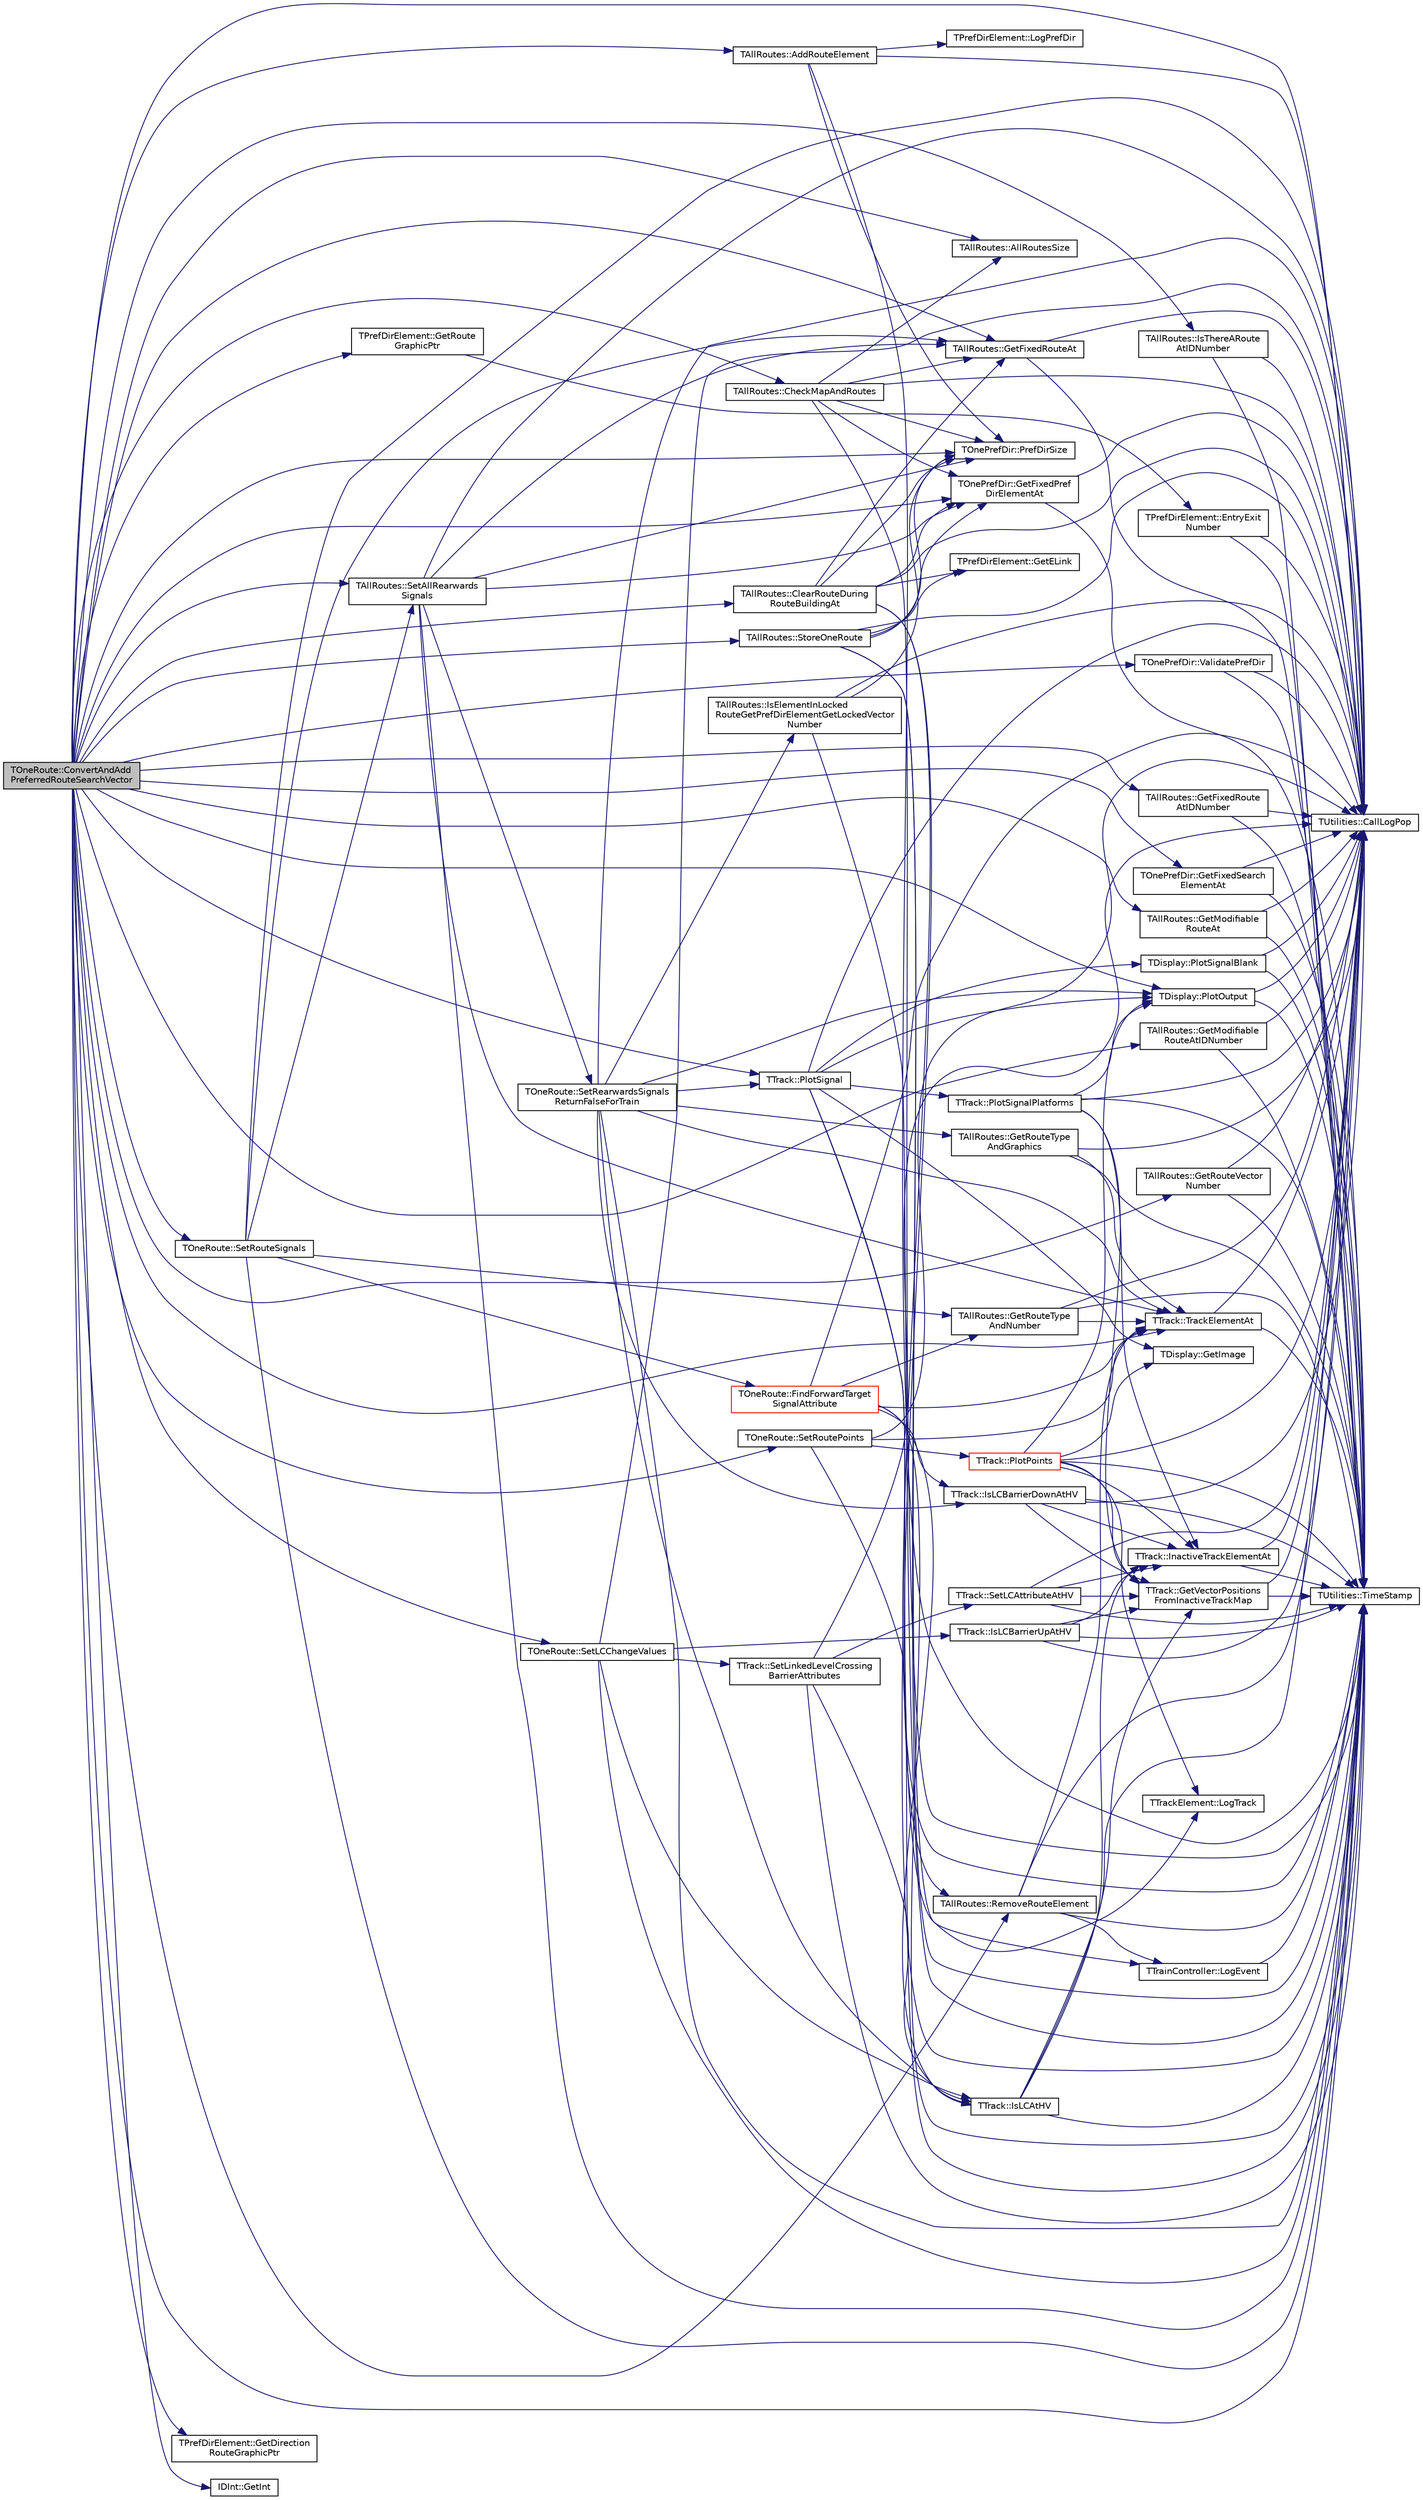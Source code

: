 digraph "TOneRoute::ConvertAndAddPreferredRouteSearchVector"
{
 // INTERACTIVE_SVG=YES
 // LATEX_PDF_SIZE
  edge [fontname="Helvetica",fontsize="10",labelfontname="Helvetica",labelfontsize="10"];
  node [fontname="Helvetica",fontsize="10",shape=record];
  rankdir="LR";
  Node1 [label="TOneRoute::ConvertAndAdd\lPreferredRouteSearchVector",height=0.2,width=0.4,color="black", fillcolor="grey75", style="filled", fontcolor="black",tooltip="Called after a preferred (i.e. preferred direction or automatic signals) route has been selected and ..."];
  Node1 -> Node2 [color="midnightblue",fontsize="10",style="solid",fontname="Helvetica"];
  Node2 [label="TAllRoutes::AddRouteElement",height=0.2,width=0.4,color="black", fillcolor="white", style="filled",URL="$class_t_all_routes.html#a6eaa33fa8e8dcb44d0671be5889305a9",tooltip="A single TPrefDirElement is added to both PrefDirVector (for the route at RouteNumber) and Route2Mult..."];
  Node2 -> Node3 [color="midnightblue",fontsize="10",style="solid",fontname="Helvetica"];
  Node3 [label="TUtilities::CallLogPop",height=0.2,width=0.4,color="black", fillcolor="white", style="filled",URL="$class_t_utilities.html#ae1eddca13cc3c492839e131f40ec21c0",tooltip="pops the last entry off the call stack, throws an error if called when empty"];
  Node2 -> Node4 [color="midnightblue",fontsize="10",style="solid",fontname="Helvetica"];
  Node4 [label="TPrefDirElement::LogPrefDir",height=0.2,width=0.4,color="black", fillcolor="white", style="filled",URL="$class_t_pref_dir_element.html#a473c0faabe4d0fb8c4296c9c70dbe7d3",tooltip="Sends a list of PrefDirElement values to Utilities->CallLog file for debugging purposes."];
  Node2 -> Node5 [color="midnightblue",fontsize="10",style="solid",fontname="Helvetica"];
  Node5 [label="TOnePrefDir::PrefDirSize",height=0.2,width=0.4,color="black", fillcolor="white", style="filled",URL="$class_t_one_pref_dir.html#a29d013bf730e23d27fdb2c390e3a14da",tooltip="Return the vector size."];
  Node2 -> Node6 [color="midnightblue",fontsize="10",style="solid",fontname="Helvetica"];
  Node6 [label="TUtilities::TimeStamp",height=0.2,width=0.4,color="black", fillcolor="white", style="filled",URL="$class_t_utilities.html#a34bd6bb5305bc29afdf424f6d35a921c",tooltip="creates a string of the form 'hh:mm:ss' for use in call & event logging"];
  Node1 -> Node7 [color="midnightblue",fontsize="10",style="solid",fontname="Helvetica"];
  Node7 [label="TAllRoutes::AllRoutesSize",height=0.2,width=0.4,color="black", fillcolor="white", style="filled",URL="$class_t_all_routes.html#a438b71f3afbc2c8adb45b47f69cb3bb9",tooltip="Returns the number of routes in the railway."];
  Node1 -> Node3 [color="midnightblue",fontsize="10",style="solid",fontname="Helvetica"];
  Node1 -> Node8 [color="midnightblue",fontsize="10",style="solid",fontname="Helvetica"];
  Node8 [label="TAllRoutes::CheckMapAndRoutes",height=0.2,width=0.4,color="black", fillcolor="white", style="filled",URL="$class_t_all_routes.html#a54e5483e7b01daf50436e3dcc8794e77",tooltip="Diagnostic function - checks equivalence for each route between entries in PrefDirVector and those in..."];
  Node8 -> Node7 [color="midnightblue",fontsize="10",style="solid",fontname="Helvetica"];
  Node8 -> Node3 [color="midnightblue",fontsize="10",style="solid",fontname="Helvetica"];
  Node8 -> Node9 [color="midnightblue",fontsize="10",style="solid",fontname="Helvetica"];
  Node9 [label="TOnePrefDir::GetFixedPref\lDirElementAt",height=0.2,width=0.4,color="black", fillcolor="white", style="filled",URL="$class_t_one_pref_dir.html#a5b67e5aaa86d324229aedc68f32f32b8",tooltip="Return a non-modifiable element at PrefDirVector position 'At'."];
  Node9 -> Node3 [color="midnightblue",fontsize="10",style="solid",fontname="Helvetica"];
  Node9 -> Node6 [color="midnightblue",fontsize="10",style="solid",fontname="Helvetica"];
  Node8 -> Node10 [color="midnightblue",fontsize="10",style="solid",fontname="Helvetica"];
  Node10 [label="TAllRoutes::GetFixedRouteAt",height=0.2,width=0.4,color="black", fillcolor="white", style="filled",URL="$class_t_all_routes.html#a7d9f820738af6314f2b9a4a1f52bb64a",tooltip="Returns a constant reference to the route at AllRoutesVector position 'At', after performing range ch..."];
  Node10 -> Node3 [color="midnightblue",fontsize="10",style="solid",fontname="Helvetica"];
  Node10 -> Node6 [color="midnightblue",fontsize="10",style="solid",fontname="Helvetica"];
  Node8 -> Node5 [color="midnightblue",fontsize="10",style="solid",fontname="Helvetica"];
  Node8 -> Node6 [color="midnightblue",fontsize="10",style="solid",fontname="Helvetica"];
  Node1 -> Node11 [color="midnightblue",fontsize="10",style="solid",fontname="Helvetica"];
  Node11 [label="TAllRoutes::ClearRouteDuring\lRouteBuildingAt",height=0.2,width=0.4,color="black", fillcolor="white", style="filled",URL="$class_t_all_routes.html#ab23a53bd95aeb951108a004735b9a45e",tooltip="When attaching a new route section to an existing route, it is sometimes necessary to erase the origi..."];
  Node11 -> Node3 [color="midnightblue",fontsize="10",style="solid",fontname="Helvetica"];
  Node11 -> Node12 [color="midnightblue",fontsize="10",style="solid",fontname="Helvetica"];
  Node12 [label="TPrefDirElement::GetELink",height=0.2,width=0.4,color="black", fillcolor="white", style="filled",URL="$class_t_pref_dir_element.html#af00e0755cd716b4d101abbae02c73ca2",tooltip="Returns ELink."];
  Node11 -> Node9 [color="midnightblue",fontsize="10",style="solid",fontname="Helvetica"];
  Node11 -> Node10 [color="midnightblue",fontsize="10",style="solid",fontname="Helvetica"];
  Node11 -> Node5 [color="midnightblue",fontsize="10",style="solid",fontname="Helvetica"];
  Node11 -> Node13 [color="midnightblue",fontsize="10",style="solid",fontname="Helvetica"];
  Node13 [label="TAllRoutes::RemoveRouteElement",height=0.2,width=0.4,color="black", fillcolor="white", style="filled",URL="$class_t_all_routes.html#aacbc3765d695c99cf64ad2826792508f",tooltip="Erases the route element from Route2MultiMap and from the PrefDirVector."];
  Node13 -> Node3 [color="midnightblue",fontsize="10",style="solid",fontname="Helvetica"];
  Node13 -> Node14 [color="midnightblue",fontsize="10",style="solid",fontname="Helvetica"];
  Node14 [label="TTrainController::LogEvent",height=0.2,width=0.4,color="black", fillcolor="white", style="filled",URL="$class_t_train_controller.html#ac88477499edd24550fae9b90b5561ed1",tooltip="store Str to the event log - moved from TUtilities for v0.6 so can record the tt clock value"];
  Node14 -> Node6 [color="midnightblue",fontsize="10",style="solid",fontname="Helvetica"];
  Node13 -> Node6 [color="midnightblue",fontsize="10",style="solid",fontname="Helvetica"];
  Node13 -> Node15 [color="midnightblue",fontsize="10",style="solid",fontname="Helvetica"];
  Node15 [label="TTrack::TrackElementAt",height=0.2,width=0.4,color="black", fillcolor="white", style="filled",URL="$class_t_track.html#ad377e5a1f152f2e89832c0f9bcfd261f",tooltip="A range-checked version of TrackVector.at(At)"];
  Node15 -> Node3 [color="midnightblue",fontsize="10",style="solid",fontname="Helvetica"];
  Node15 -> Node6 [color="midnightblue",fontsize="10",style="solid",fontname="Helvetica"];
  Node11 -> Node6 [color="midnightblue",fontsize="10",style="solid",fontname="Helvetica"];
  Node1 -> Node16 [color="midnightblue",fontsize="10",style="solid",fontname="Helvetica"];
  Node16 [label="TPrefDirElement::GetDirection\lRouteGraphicPtr",height=0.2,width=0.4,color="black", fillcolor="white", style="filled",URL="$class_t_pref_dir_element.html#a3a31ae39854d89213a06010dcb8d2b34",tooltip="picks up the green or red route direction graphic"];
  Node1 -> Node9 [color="midnightblue",fontsize="10",style="solid",fontname="Helvetica"];
  Node1 -> Node10 [color="midnightblue",fontsize="10",style="solid",fontname="Helvetica"];
  Node1 -> Node17 [color="midnightblue",fontsize="10",style="solid",fontname="Helvetica"];
  Node17 [label="TAllRoutes::GetFixedRoute\lAtIDNumber",height=0.2,width=0.4,color="black", fillcolor="white", style="filled",URL="$class_t_all_routes.html#a415c16a43e8e997c82226987e7bffc59",tooltip="Returns a constant reference to the route with ID number RouteID. If no route is found with that ID a..."];
  Node17 -> Node3 [color="midnightblue",fontsize="10",style="solid",fontname="Helvetica"];
  Node17 -> Node6 [color="midnightblue",fontsize="10",style="solid",fontname="Helvetica"];
  Node1 -> Node18 [color="midnightblue",fontsize="10",style="solid",fontname="Helvetica"];
  Node18 [label="TOnePrefDir::GetFixedSearch\lElementAt",height=0.2,width=0.4,color="black", fillcolor="white", style="filled",URL="$class_t_one_pref_dir.html#a11543812cef66a28f4747fb3f8f33f47",tooltip="Return a non-modifiable element at SearchVector position 'At'."];
  Node18 -> Node3 [color="midnightblue",fontsize="10",style="solid",fontname="Helvetica"];
  Node18 -> Node6 [color="midnightblue",fontsize="10",style="solid",fontname="Helvetica"];
  Node1 -> Node19 [color="midnightblue",fontsize="10",style="solid",fontname="Helvetica"];
  Node19 [label="IDInt::GetInt",height=0.2,width=0.4,color="black", fillcolor="white", style="filled",URL="$class_i_d_int.html#a3c40e609e12caab2063aa7f3ff8b8ea7",tooltip="get the internal integer"];
  Node1 -> Node20 [color="midnightblue",fontsize="10",style="solid",fontname="Helvetica"];
  Node20 [label="TAllRoutes::GetModifiable\lRouteAt",height=0.2,width=0.4,color="black", fillcolor="white", style="filled",URL="$class_t_all_routes.html#a8b522eb0d7aa415c3648d464c2885484",tooltip="Returns a modifiable reference to the route at AllRoutesVector position 'At', after performing range ..."];
  Node20 -> Node3 [color="midnightblue",fontsize="10",style="solid",fontname="Helvetica"];
  Node20 -> Node6 [color="midnightblue",fontsize="10",style="solid",fontname="Helvetica"];
  Node1 -> Node21 [color="midnightblue",fontsize="10",style="solid",fontname="Helvetica"];
  Node21 [label="TAllRoutes::GetModifiable\lRouteAtIDNumber",height=0.2,width=0.4,color="black", fillcolor="white", style="filled",URL="$class_t_all_routes.html#a22bbb69a96356c26848fe9c6b154f387",tooltip="Returns a modifiable reference to the route with ID number RouteID. If no route is found with that ID..."];
  Node21 -> Node3 [color="midnightblue",fontsize="10",style="solid",fontname="Helvetica"];
  Node21 -> Node6 [color="midnightblue",fontsize="10",style="solid",fontname="Helvetica"];
  Node1 -> Node22 [color="midnightblue",fontsize="10",style="solid",fontname="Helvetica"];
  Node22 [label="TPrefDirElement::GetRoute\lGraphicPtr",height=0.2,width=0.4,color="black", fillcolor="white", style="filled",URL="$class_t_pref_dir_element.html#acc8674681c7b4eda8ce8551abdae9680",tooltip="picks up the appropriate route graphic"];
  Node22 -> Node23 [color="midnightblue",fontsize="10",style="solid",fontname="Helvetica"];
  Node23 [label="TPrefDirElement::EntryExit\lNumber",height=0.2,width=0.4,color="black", fillcolor="white", style="filled",URL="$class_t_pref_dir_element.html#ae8ee9f59578f80d23aebfdb9fff041d4",tooltip="determines and loads EXNumber (see above)"];
  Node23 -> Node3 [color="midnightblue",fontsize="10",style="solid",fontname="Helvetica"];
  Node23 -> Node6 [color="midnightblue",fontsize="10",style="solid",fontname="Helvetica"];
  Node1 -> Node24 [color="midnightblue",fontsize="10",style="solid",fontname="Helvetica"];
  Node24 [label="TAllRoutes::GetRouteVector\lNumber",height=0.2,width=0.4,color="black", fillcolor="white", style="filled",URL="$class_t_all_routes.html#a1913c6b3db0107874816d94a4d77e7a8",tooltip="Returns a route's position in AllRoutesVector from its ID, throws an error if a matching route isn't ..."];
  Node24 -> Node3 [color="midnightblue",fontsize="10",style="solid",fontname="Helvetica"];
  Node24 -> Node6 [color="midnightblue",fontsize="10",style="solid",fontname="Helvetica"];
  Node1 -> Node25 [color="midnightblue",fontsize="10",style="solid",fontname="Helvetica"];
  Node25 [label="TAllRoutes::IsThereARoute\lAtIDNumber",height=0.2,width=0.4,color="black", fillcolor="white", style="filled",URL="$class_t_all_routes.html#ac0c25f0bd613ff645dab243f1eb8b593",tooltip="Returns true if there is a route with the given ID number - added at v1.3.1 (see function for details..."];
  Node25 -> Node3 [color="midnightblue",fontsize="10",style="solid",fontname="Helvetica"];
  Node25 -> Node6 [color="midnightblue",fontsize="10",style="solid",fontname="Helvetica"];
  Node1 -> Node26 [color="midnightblue",fontsize="10",style="solid",fontname="Helvetica"];
  Node26 [label="TDisplay::PlotOutput",height=0.2,width=0.4,color="black", fillcolor="white", style="filled",URL="$class_t_display.html#a9ab49e52c7eb92b32ae2c34547183439",tooltip="Plot the graphic at screen position HPos & VPos."];
  Node26 -> Node3 [color="midnightblue",fontsize="10",style="solid",fontname="Helvetica"];
  Node26 -> Node6 [color="midnightblue",fontsize="10",style="solid",fontname="Helvetica"];
  Node1 -> Node27 [color="midnightblue",fontsize="10",style="solid",fontname="Helvetica"];
  Node27 [label="TTrack::PlotSignal",height=0.2,width=0.4,color="black", fillcolor="white", style="filled",URL="$class_t_track.html#aa5742fbc2eb3f8743dde84005499f89e",tooltip="Plot signals on screen according to their aspect (Attribute value)"];
  Node27 -> Node3 [color="midnightblue",fontsize="10",style="solid",fontname="Helvetica"];
  Node27 -> Node28 [color="midnightblue",fontsize="10",style="solid",fontname="Helvetica"];
  Node28 [label="TDisplay::GetImage",height=0.2,width=0.4,color="black", fillcolor="white", style="filled",URL="$class_t_display.html#a33f7067eea9e638bdc363bd0af70d7d5",tooltip="Return a pointer to the screen image."];
  Node27 -> Node29 [color="midnightblue",fontsize="10",style="solid",fontname="Helvetica"];
  Node29 [label="TTrackElement::LogTrack",height=0.2,width=0.4,color="black", fillcolor="white", style="filled",URL="$class_t_track_element.html#a100bff829c4dca820927affde4cb9e57",tooltip="Used to log track parameters for call stack logging."];
  Node27 -> Node26 [color="midnightblue",fontsize="10",style="solid",fontname="Helvetica"];
  Node27 -> Node30 [color="midnightblue",fontsize="10",style="solid",fontname="Helvetica"];
  Node30 [label="TDisplay::PlotSignalBlank",height=0.2,width=0.4,color="black", fillcolor="white", style="filled",URL="$class_t_display.html#a6e970089a9419e6bdd12576b6e860c95",tooltip=" "];
  Node30 -> Node3 [color="midnightblue",fontsize="10",style="solid",fontname="Helvetica"];
  Node30 -> Node6 [color="midnightblue",fontsize="10",style="solid",fontname="Helvetica"];
  Node27 -> Node31 [color="midnightblue",fontsize="10",style="solid",fontname="Helvetica"];
  Node31 [label="TTrack::PlotSignalPlatforms",height=0.2,width=0.4,color="black", fillcolor="white", style="filled",URL="$class_t_track.html#a2830b22db25712a80fa55b1546b5df9b",tooltip="Plot platforms if any for a signal graphic - plotted before signal so shows through transparent signa..."];
  Node31 -> Node3 [color="midnightblue",fontsize="10",style="solid",fontname="Helvetica"];
  Node31 -> Node32 [color="midnightblue",fontsize="10",style="solid",fontname="Helvetica"];
  Node32 [label="TTrack::GetVectorPositions\lFromInactiveTrackMap",height=0.2,width=0.4,color="black", fillcolor="white", style="filled",URL="$class_t_track.html#a418966e6fefb71b9d0c9b941197832da",tooltip="Similar to GetVectorPositionFromTrackMap but for inactive elements, a pair is returned because there ..."];
  Node32 -> Node3 [color="midnightblue",fontsize="10",style="solid",fontname="Helvetica"];
  Node32 -> Node6 [color="midnightblue",fontsize="10",style="solid",fontname="Helvetica"];
  Node31 -> Node33 [color="midnightblue",fontsize="10",style="solid",fontname="Helvetica"];
  Node33 [label="TTrack::InactiveTrackElementAt",height=0.2,width=0.4,color="black", fillcolor="white", style="filled",URL="$class_t_track.html#a51f89cf70e94b037f6378cd78003d82b",tooltip="A range-checked version of InactiveTrackVector.at(At)"];
  Node33 -> Node3 [color="midnightblue",fontsize="10",style="solid",fontname="Helvetica"];
  Node33 -> Node6 [color="midnightblue",fontsize="10",style="solid",fontname="Helvetica"];
  Node31 -> Node26 [color="midnightblue",fontsize="10",style="solid",fontname="Helvetica"];
  Node31 -> Node6 [color="midnightblue",fontsize="10",style="solid",fontname="Helvetica"];
  Node27 -> Node6 [color="midnightblue",fontsize="10",style="solid",fontname="Helvetica"];
  Node1 -> Node5 [color="midnightblue",fontsize="10",style="solid",fontname="Helvetica"];
  Node1 -> Node13 [color="midnightblue",fontsize="10",style="solid",fontname="Helvetica"];
  Node1 -> Node34 [color="midnightblue",fontsize="10",style="solid",fontname="Helvetica"];
  Node34 [label="TAllRoutes::SetAllRearwards\lSignals",height=0.2,width=0.4,color="black", fillcolor="white", style="filled",URL="$class_t_all_routes.html#ac6bd39457747eaa96476a8a87df15ac2",tooltip="Set rearwards signals from the specified route starting position."];
  Node34 -> Node3 [color="midnightblue",fontsize="10",style="solid",fontname="Helvetica"];
  Node34 -> Node9 [color="midnightblue",fontsize="10",style="solid",fontname="Helvetica"];
  Node34 -> Node10 [color="midnightblue",fontsize="10",style="solid",fontname="Helvetica"];
  Node34 -> Node5 [color="midnightblue",fontsize="10",style="solid",fontname="Helvetica"];
  Node34 -> Node35 [color="midnightblue",fontsize="10",style="solid",fontname="Helvetica"];
  Node35 [label="TOneRoute::SetRearwardsSignals\lReturnFalseForTrain",height=0.2,width=0.4,color="black", fillcolor="white", style="filled",URL="$class_t_one_route.html#a55e04e36f652344b5215f8a28143c4a3",tooltip="Called by TAllRoutes::SetAllRearwardsSignals to set rearwards signals from a specified starting posit..."];
  Node35 -> Node3 [color="midnightblue",fontsize="10",style="solid",fontname="Helvetica"];
  Node35 -> Node36 [color="midnightblue",fontsize="10",style="solid",fontname="Helvetica"];
  Node36 [label="TAllRoutes::GetRouteType\lAndGraphics",height=0.2,width=0.4,color="black", fillcolor="white", style="filled",URL="$class_t_all_routes.html#afbb161c646677f13755041b895a23982",tooltip="Examines Route2MultiMap for the element at TrackVectorPosition with LinkPos (can be entry or exit)."];
  Node36 -> Node3 [color="midnightblue",fontsize="10",style="solid",fontname="Helvetica"];
  Node36 -> Node6 [color="midnightblue",fontsize="10",style="solid",fontname="Helvetica"];
  Node36 -> Node15 [color="midnightblue",fontsize="10",style="solid",fontname="Helvetica"];
  Node35 -> Node37 [color="midnightblue",fontsize="10",style="solid",fontname="Helvetica"];
  Node37 [label="TAllRoutes::IsElementInLocked\lRouteGetPrefDirElementGetLockedVector\lNumber",height=0.2,width=0.4,color="black", fillcolor="white", style="filled",URL="$class_t_all_routes.html#aa92b37f73176fcf3454688bb15b9f64c",tooltip="Checks whether the preferred direction element at TrackVectorPosition with XLinkPos value is in a loc..."];
  Node37 -> Node3 [color="midnightblue",fontsize="10",style="solid",fontname="Helvetica"];
  Node37 -> Node5 [color="midnightblue",fontsize="10",style="solid",fontname="Helvetica"];
  Node37 -> Node6 [color="midnightblue",fontsize="10",style="solid",fontname="Helvetica"];
  Node35 -> Node38 [color="midnightblue",fontsize="10",style="solid",fontname="Helvetica"];
  Node38 [label="TTrack::IsLCAtHV",height=0.2,width=0.4,color="black", fillcolor="white", style="filled",URL="$class_t_track.html#a73e781d0ada0b77618b886557f79b115",tooltip="True if a level crossing is found at H & V."];
  Node38 -> Node3 [color="midnightblue",fontsize="10",style="solid",fontname="Helvetica"];
  Node38 -> Node32 [color="midnightblue",fontsize="10",style="solid",fontname="Helvetica"];
  Node38 -> Node33 [color="midnightblue",fontsize="10",style="solid",fontname="Helvetica"];
  Node38 -> Node6 [color="midnightblue",fontsize="10",style="solid",fontname="Helvetica"];
  Node35 -> Node39 [color="midnightblue",fontsize="10",style="solid",fontname="Helvetica"];
  Node39 [label="TTrack::IsLCBarrierDownAtHV",height=0.2,width=0.4,color="black", fillcolor="white", style="filled",URL="$class_t_track.html#aad258b17c96ace0dbbad3754eb743274",tooltip="True if an open (to trains) level crossing is found at H & V."];
  Node39 -> Node3 [color="midnightblue",fontsize="10",style="solid",fontname="Helvetica"];
  Node39 -> Node32 [color="midnightblue",fontsize="10",style="solid",fontname="Helvetica"];
  Node39 -> Node33 [color="midnightblue",fontsize="10",style="solid",fontname="Helvetica"];
  Node39 -> Node6 [color="midnightblue",fontsize="10",style="solid",fontname="Helvetica"];
  Node35 -> Node26 [color="midnightblue",fontsize="10",style="solid",fontname="Helvetica"];
  Node35 -> Node27 [color="midnightblue",fontsize="10",style="solid",fontname="Helvetica"];
  Node35 -> Node6 [color="midnightblue",fontsize="10",style="solid",fontname="Helvetica"];
  Node35 -> Node15 [color="midnightblue",fontsize="10",style="solid",fontname="Helvetica"];
  Node34 -> Node6 [color="midnightblue",fontsize="10",style="solid",fontname="Helvetica"];
  Node34 -> Node15 [color="midnightblue",fontsize="10",style="solid",fontname="Helvetica"];
  Node1 -> Node40 [color="midnightblue",fontsize="10",style="solid",fontname="Helvetica"];
  Node40 [label="TOneRoute::SetLCChangeValues",height=0.2,width=0.4,color="black", fillcolor="white", style="filled",URL="$class_t_one_route.html#a27944580589d98672c0328c498617bdb",tooltip="After a route has been selected successfully this function sets all LC change values appropriately fo..."];
  Node40 -> Node3 [color="midnightblue",fontsize="10",style="solid",fontname="Helvetica"];
  Node40 -> Node38 [color="midnightblue",fontsize="10",style="solid",fontname="Helvetica"];
  Node40 -> Node41 [color="midnightblue",fontsize="10",style="solid",fontname="Helvetica"];
  Node41 [label="TTrack::IsLCBarrierUpAtHV",height=0.2,width=0.4,color="black", fillcolor="white", style="filled",URL="$class_t_track.html#a7331fe3693d4a1f2aa76817e66fba995",tooltip="True if a closed (to trains) level crossing is found at H & V."];
  Node41 -> Node3 [color="midnightblue",fontsize="10",style="solid",fontname="Helvetica"];
  Node41 -> Node32 [color="midnightblue",fontsize="10",style="solid",fontname="Helvetica"];
  Node41 -> Node33 [color="midnightblue",fontsize="10",style="solid",fontname="Helvetica"];
  Node41 -> Node6 [color="midnightblue",fontsize="10",style="solid",fontname="Helvetica"];
  Node40 -> Node42 [color="midnightblue",fontsize="10",style="solid",fontname="Helvetica"];
  Node42 [label="TTrack::SetLinkedLevelCrossing\lBarrierAttributes",height=0.2,width=0.4,color="black", fillcolor="white", style="filled",URL="$class_t_track.html#a57723388cbfcaf525bf982d8e095949e",tooltip="Set linked LC attributes; 0=closed to trains, 1 = open to trains, 2 = changing state = closed to trai..."];
  Node42 -> Node3 [color="midnightblue",fontsize="10",style="solid",fontname="Helvetica"];
  Node42 -> Node38 [color="midnightblue",fontsize="10",style="solid",fontname="Helvetica"];
  Node42 -> Node43 [color="midnightblue",fontsize="10",style="solid",fontname="Helvetica"];
  Node43 [label="TTrack::SetLCAttributeAtHV",height=0.2,width=0.4,color="black", fillcolor="white", style="filled",URL="$class_t_track.html#a43c4adf8324c465b90bad0a4dd6761a2",tooltip="Set LC attribute at H & V; 0=closed to trains, 1 = open to trains, 2 = changing state = closed to tra..."];
  Node43 -> Node3 [color="midnightblue",fontsize="10",style="solid",fontname="Helvetica"];
  Node43 -> Node32 [color="midnightblue",fontsize="10",style="solid",fontname="Helvetica"];
  Node43 -> Node33 [color="midnightblue",fontsize="10",style="solid",fontname="Helvetica"];
  Node43 -> Node6 [color="midnightblue",fontsize="10",style="solid",fontname="Helvetica"];
  Node42 -> Node6 [color="midnightblue",fontsize="10",style="solid",fontname="Helvetica"];
  Node40 -> Node6 [color="midnightblue",fontsize="10",style="solid",fontname="Helvetica"];
  Node1 -> Node44 [color="midnightblue",fontsize="10",style="solid",fontname="Helvetica"];
  Node44 [label="TOneRoute::SetRoutePoints",height=0.2,width=0.4,color="black", fillcolor="white", style="filled",URL="$class_t_one_route.html#afc6dafc4713c2b10c9e21b28fac20430",tooltip="Called when setting a route to set all points appropriately."];
  Node44 -> Node3 [color="midnightblue",fontsize="10",style="solid",fontname="Helvetica"];
  Node44 -> Node45 [color="midnightblue",fontsize="10",style="solid",fontname="Helvetica"];
  Node45 [label="TTrack::PlotPoints",height=0.2,width=0.4,color="red", fillcolor="white", style="filled",URL="$class_t_track.html#af56adb319c7003b8ddac8e55afaee3d2",tooltip="Plot points on screen according to how they are set (Attribute value), or, with both fillets if BothF..."];
  Node45 -> Node3 [color="midnightblue",fontsize="10",style="solid",fontname="Helvetica"];
  Node45 -> Node28 [color="midnightblue",fontsize="10",style="solid",fontname="Helvetica"];
  Node45 -> Node32 [color="midnightblue",fontsize="10",style="solid",fontname="Helvetica"];
  Node45 -> Node33 [color="midnightblue",fontsize="10",style="solid",fontname="Helvetica"];
  Node45 -> Node29 [color="midnightblue",fontsize="10",style="solid",fontname="Helvetica"];
  Node45 -> Node26 [color="midnightblue",fontsize="10",style="solid",fontname="Helvetica"];
  Node45 -> Node6 [color="midnightblue",fontsize="10",style="solid",fontname="Helvetica"];
  Node44 -> Node6 [color="midnightblue",fontsize="10",style="solid",fontname="Helvetica"];
  Node44 -> Node15 [color="midnightblue",fontsize="10",style="solid",fontname="Helvetica"];
  Node1 -> Node48 [color="midnightblue",fontsize="10",style="solid",fontname="Helvetica"];
  Node48 [label="TOneRoute::SetRouteSignals",height=0.2,width=0.4,color="black", fillcolor="white", style="filled",URL="$class_t_one_route.html#a4dfe3a028da7a4b6df0f44f33c3e2196",tooltip="Called when setting a route to set all signals appropriately. Also called when a new train is added a..."];
  Node48 -> Node3 [color="midnightblue",fontsize="10",style="solid",fontname="Helvetica"];
  Node48 -> Node49 [color="midnightblue",fontsize="10",style="solid",fontname="Helvetica"];
  Node49 [label="TOneRoute::FindForwardTarget\lSignalAttribute",height=0.2,width=0.4,color="red", fillcolor="white", style="filled",URL="$class_t_one_route.html#a4d92e68782eea0534a02e1b8176bc730",tooltip="Used when setting signal aspects for a route by working forwards through the route to see what the ne..."];
  Node49 -> Node3 [color="midnightblue",fontsize="10",style="solid",fontname="Helvetica"];
  Node49 -> Node51 [color="midnightblue",fontsize="10",style="solid",fontname="Helvetica"];
  Node51 [label="TAllRoutes::GetRouteType\lAndNumber",height=0.2,width=0.4,color="black", fillcolor="white", style="filled",URL="$class_t_all_routes.html#a0a9ccbc84687f85806115877aa86dcfd",tooltip="Examines Route2MultiMap and if the element at TrackVectorPosition with LinkPos (can be entry or exit)..."];
  Node51 -> Node3 [color="midnightblue",fontsize="10",style="solid",fontname="Helvetica"];
  Node51 -> Node6 [color="midnightblue",fontsize="10",style="solid",fontname="Helvetica"];
  Node51 -> Node15 [color="midnightblue",fontsize="10",style="solid",fontname="Helvetica"];
  Node49 -> Node38 [color="midnightblue",fontsize="10",style="solid",fontname="Helvetica"];
  Node49 -> Node39 [color="midnightblue",fontsize="10",style="solid",fontname="Helvetica"];
  Node49 -> Node6 [color="midnightblue",fontsize="10",style="solid",fontname="Helvetica"];
  Node49 -> Node15 [color="midnightblue",fontsize="10",style="solid",fontname="Helvetica"];
  Node48 -> Node10 [color="midnightblue",fontsize="10",style="solid",fontname="Helvetica"];
  Node48 -> Node51 [color="midnightblue",fontsize="10",style="solid",fontname="Helvetica"];
  Node48 -> Node34 [color="midnightblue",fontsize="10",style="solid",fontname="Helvetica"];
  Node48 -> Node6 [color="midnightblue",fontsize="10",style="solid",fontname="Helvetica"];
  Node1 -> Node52 [color="midnightblue",fontsize="10",style="solid",fontname="Helvetica"];
  Node52 [label="TAllRoutes::StoreOneRoute",height=0.2,width=0.4,color="black", fillcolor="white", style="filled",URL="$class_t_all_routes.html#af70c07d73f0b62ed85bbebc5451d009c",tooltip="A new (empty apart from RouteID) TOneRoute is added to the AllRoutesVector."];
  Node52 -> Node3 [color="midnightblue",fontsize="10",style="solid",fontname="Helvetica"];
  Node52 -> Node12 [color="midnightblue",fontsize="10",style="solid",fontname="Helvetica"];
  Node52 -> Node9 [color="midnightblue",fontsize="10",style="solid",fontname="Helvetica"];
  Node52 -> Node14 [color="midnightblue",fontsize="10",style="solid",fontname="Helvetica"];
  Node52 -> Node5 [color="midnightblue",fontsize="10",style="solid",fontname="Helvetica"];
  Node52 -> Node6 [color="midnightblue",fontsize="10",style="solid",fontname="Helvetica"];
  Node1 -> Node6 [color="midnightblue",fontsize="10",style="solid",fontname="Helvetica"];
  Node1 -> Node15 [color="midnightblue",fontsize="10",style="solid",fontname="Helvetica"];
  Node1 -> Node53 [color="midnightblue",fontsize="10",style="solid",fontname="Helvetica"];
  Node53 [label="TOnePrefDir::ValidatePrefDir",height=0.2,width=0.4,color="black", fillcolor="white", style="filled",URL="$class_t_one_pref_dir.html#a2b883633382e26cdff4583a24575d337",tooltip="Checks that all elements in PrefDirVector have been properly set, i.e. don't have their default value..."];
  Node53 -> Node3 [color="midnightblue",fontsize="10",style="solid",fontname="Helvetica"];
  Node53 -> Node6 [color="midnightblue",fontsize="10",style="solid",fontname="Helvetica"];
}
